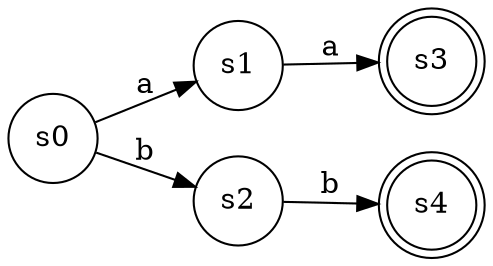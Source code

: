 digraph finite_state_machine {
	rankdir=LR;
	size="18,5"
	node [shape = doublecircle]; s3 s4;
	node [shape = circle];
	s0 -> s1 [ label = "a" ];
	s0 -> s2 [ label = "b" ];
	s1 -> s3 [ label = "a" ];
	s2 -> s4 [ label = "b" ];
}
